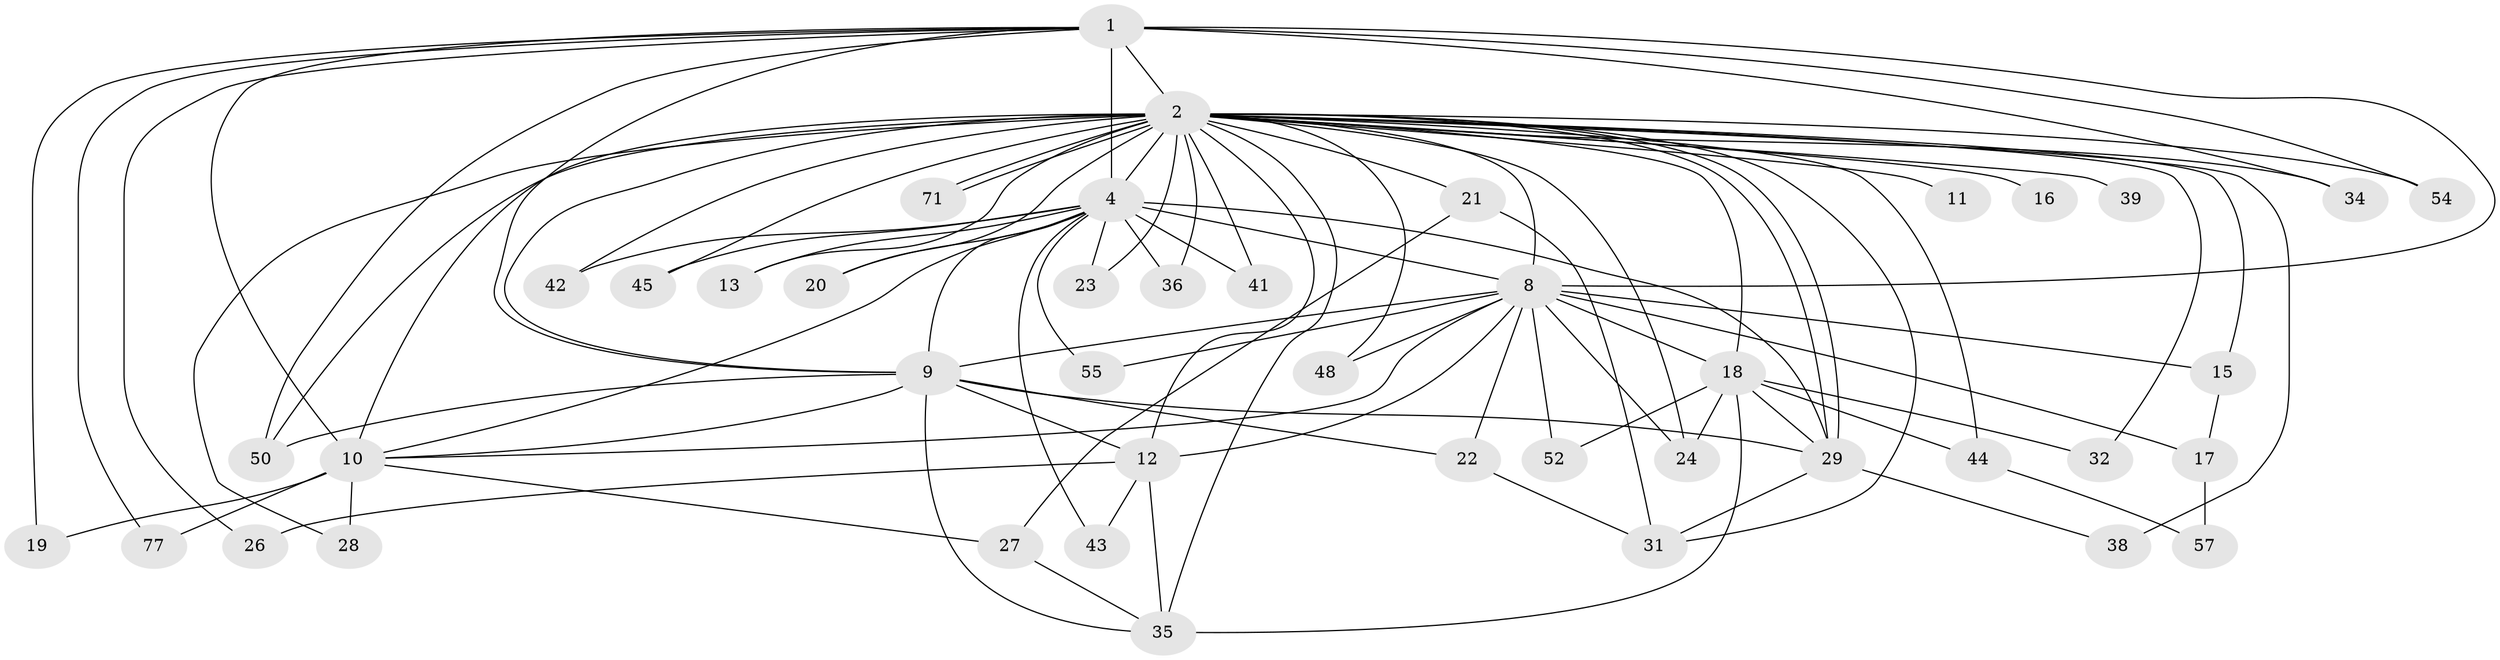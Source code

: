 // original degree distribution, {15: 0.011627906976744186, 22: 0.011627906976744186, 21: 0.03488372093023256, 17: 0.023255813953488372, 25: 0.011627906976744186, 18: 0.011627906976744186, 14: 0.011627906976744186, 2: 0.627906976744186, 8: 0.023255813953488372, 5: 0.03488372093023256, 3: 0.12790697674418605, 9: 0.011627906976744186, 6: 0.011627906976744186, 4: 0.046511627906976744}
// Generated by graph-tools (version 1.1) at 2025/13/03/09/25 04:13:44]
// undirected, 43 vertices, 96 edges
graph export_dot {
graph [start="1"]
  node [color=gray90,style=filled];
  1;
  2 [super="+30+80+3+5"];
  4 [super="+6+65+47+46"];
  8;
  9 [super="+67+62"];
  10;
  11;
  12 [super="+49"];
  13;
  15;
  16;
  17;
  18;
  19;
  20;
  21 [super="+83"];
  22;
  23;
  24 [super="+81+51"];
  26;
  27;
  28;
  29 [super="+76+70+86+33"];
  31 [super="+74"];
  32;
  34;
  35 [super="+58+63+73"];
  36;
  38;
  39;
  41;
  42;
  43;
  44;
  45 [super="+59"];
  48;
  50 [super="+69+60"];
  52;
  54;
  55;
  57;
  71;
  77;
  1 -- 2 [weight=4];
  1 -- 4 [weight=2];
  1 -- 8;
  1 -- 9;
  1 -- 10;
  1 -- 19;
  1 -- 26;
  1 -- 34;
  1 -- 54;
  1 -- 77;
  1 -- 50;
  2 -- 4 [weight=14];
  2 -- 8 [weight=7];
  2 -- 9 [weight=5];
  2 -- 10 [weight=5];
  2 -- 28;
  2 -- 29 [weight=2];
  2 -- 29;
  2 -- 34;
  2 -- 38 [weight=2];
  2 -- 45 [weight=2];
  2 -- 71;
  2 -- 71;
  2 -- 12 [weight=3];
  2 -- 11;
  2 -- 15;
  2 -- 16 [weight=2];
  2 -- 18 [weight=2];
  2 -- 20;
  2 -- 21 [weight=3];
  2 -- 23 [weight=2];
  2 -- 24 [weight=2];
  2 -- 32;
  2 -- 39 [weight=2];
  2 -- 42;
  2 -- 44;
  2 -- 50 [weight=2];
  2 -- 54;
  2 -- 13;
  2 -- 31;
  2 -- 35;
  2 -- 36;
  2 -- 41;
  2 -- 48;
  4 -- 8 [weight=2];
  4 -- 9 [weight=4];
  4 -- 10 [weight=2];
  4 -- 13;
  4 -- 20;
  4 -- 36;
  4 -- 42;
  4 -- 23;
  4 -- 41;
  4 -- 43;
  4 -- 45;
  4 -- 29;
  4 -- 55;
  8 -- 9;
  8 -- 10;
  8 -- 12;
  8 -- 15;
  8 -- 17;
  8 -- 18;
  8 -- 22;
  8 -- 48;
  8 -- 52;
  8 -- 55;
  8 -- 24;
  9 -- 10;
  9 -- 12;
  9 -- 22;
  9 -- 50;
  9 -- 35;
  9 -- 29;
  10 -- 19;
  10 -- 27;
  10 -- 28;
  10 -- 77;
  12 -- 26;
  12 -- 35;
  12 -- 43;
  15 -- 17;
  17 -- 57;
  18 -- 24;
  18 -- 32;
  18 -- 44;
  18 -- 52;
  18 -- 35;
  18 -- 29;
  21 -- 27;
  21 -- 31;
  22 -- 31;
  27 -- 35;
  29 -- 31;
  29 -- 38;
  44 -- 57;
}
